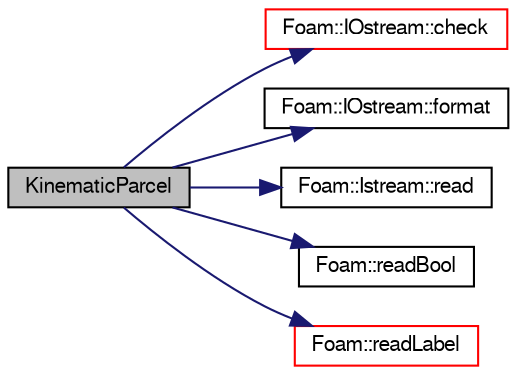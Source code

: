 digraph "KinematicParcel"
{
  bgcolor="transparent";
  edge [fontname="FreeSans",fontsize="10",labelfontname="FreeSans",labelfontsize="10"];
  node [fontname="FreeSans",fontsize="10",shape=record];
  rankdir="LR";
  Node1 [label="KinematicParcel",height=0.2,width=0.4,color="black", fillcolor="grey75", style="filled" fontcolor="black"];
  Node1 -> Node2 [color="midnightblue",fontsize="10",style="solid",fontname="FreeSans"];
  Node2 [label="Foam::IOstream::check",height=0.2,width=0.4,color="red",URL="$a01149.html#af85c845c01b78192c2f5302a271d153d",tooltip="Check IOstream status for given operation. "];
  Node1 -> Node3 [color="midnightblue",fontsize="10",style="solid",fontname="FreeSans"];
  Node3 [label="Foam::IOstream::format",height=0.2,width=0.4,color="black",URL="$a01149.html#a1e2dd3d90088c6d1ed0a27bd75d814fb",tooltip="Return current stream format. "];
  Node1 -> Node4 [color="midnightblue",fontsize="10",style="solid",fontname="FreeSans"];
  Node4 [label="Foam::Istream::read",height=0.2,width=0.4,color="black",URL="$a01162.html#a89057c9d9e24ba872ccb8546086498ec",tooltip="Return next token from stream. "];
  Node1 -> Node5 [color="midnightblue",fontsize="10",style="solid",fontname="FreeSans"];
  Node5 [label="Foam::readBool",height=0.2,width=0.4,color="black",URL="$a10237.html#a128e6922f1b49f939c43266d8ad70ab8"];
  Node1 -> Node6 [color="midnightblue",fontsize="10",style="solid",fontname="FreeSans"];
  Node6 [label="Foam::readLabel",height=0.2,width=0.4,color="red",URL="$a10237.html#abb09fbcf651d29208982dd7a601b606f"];
}

